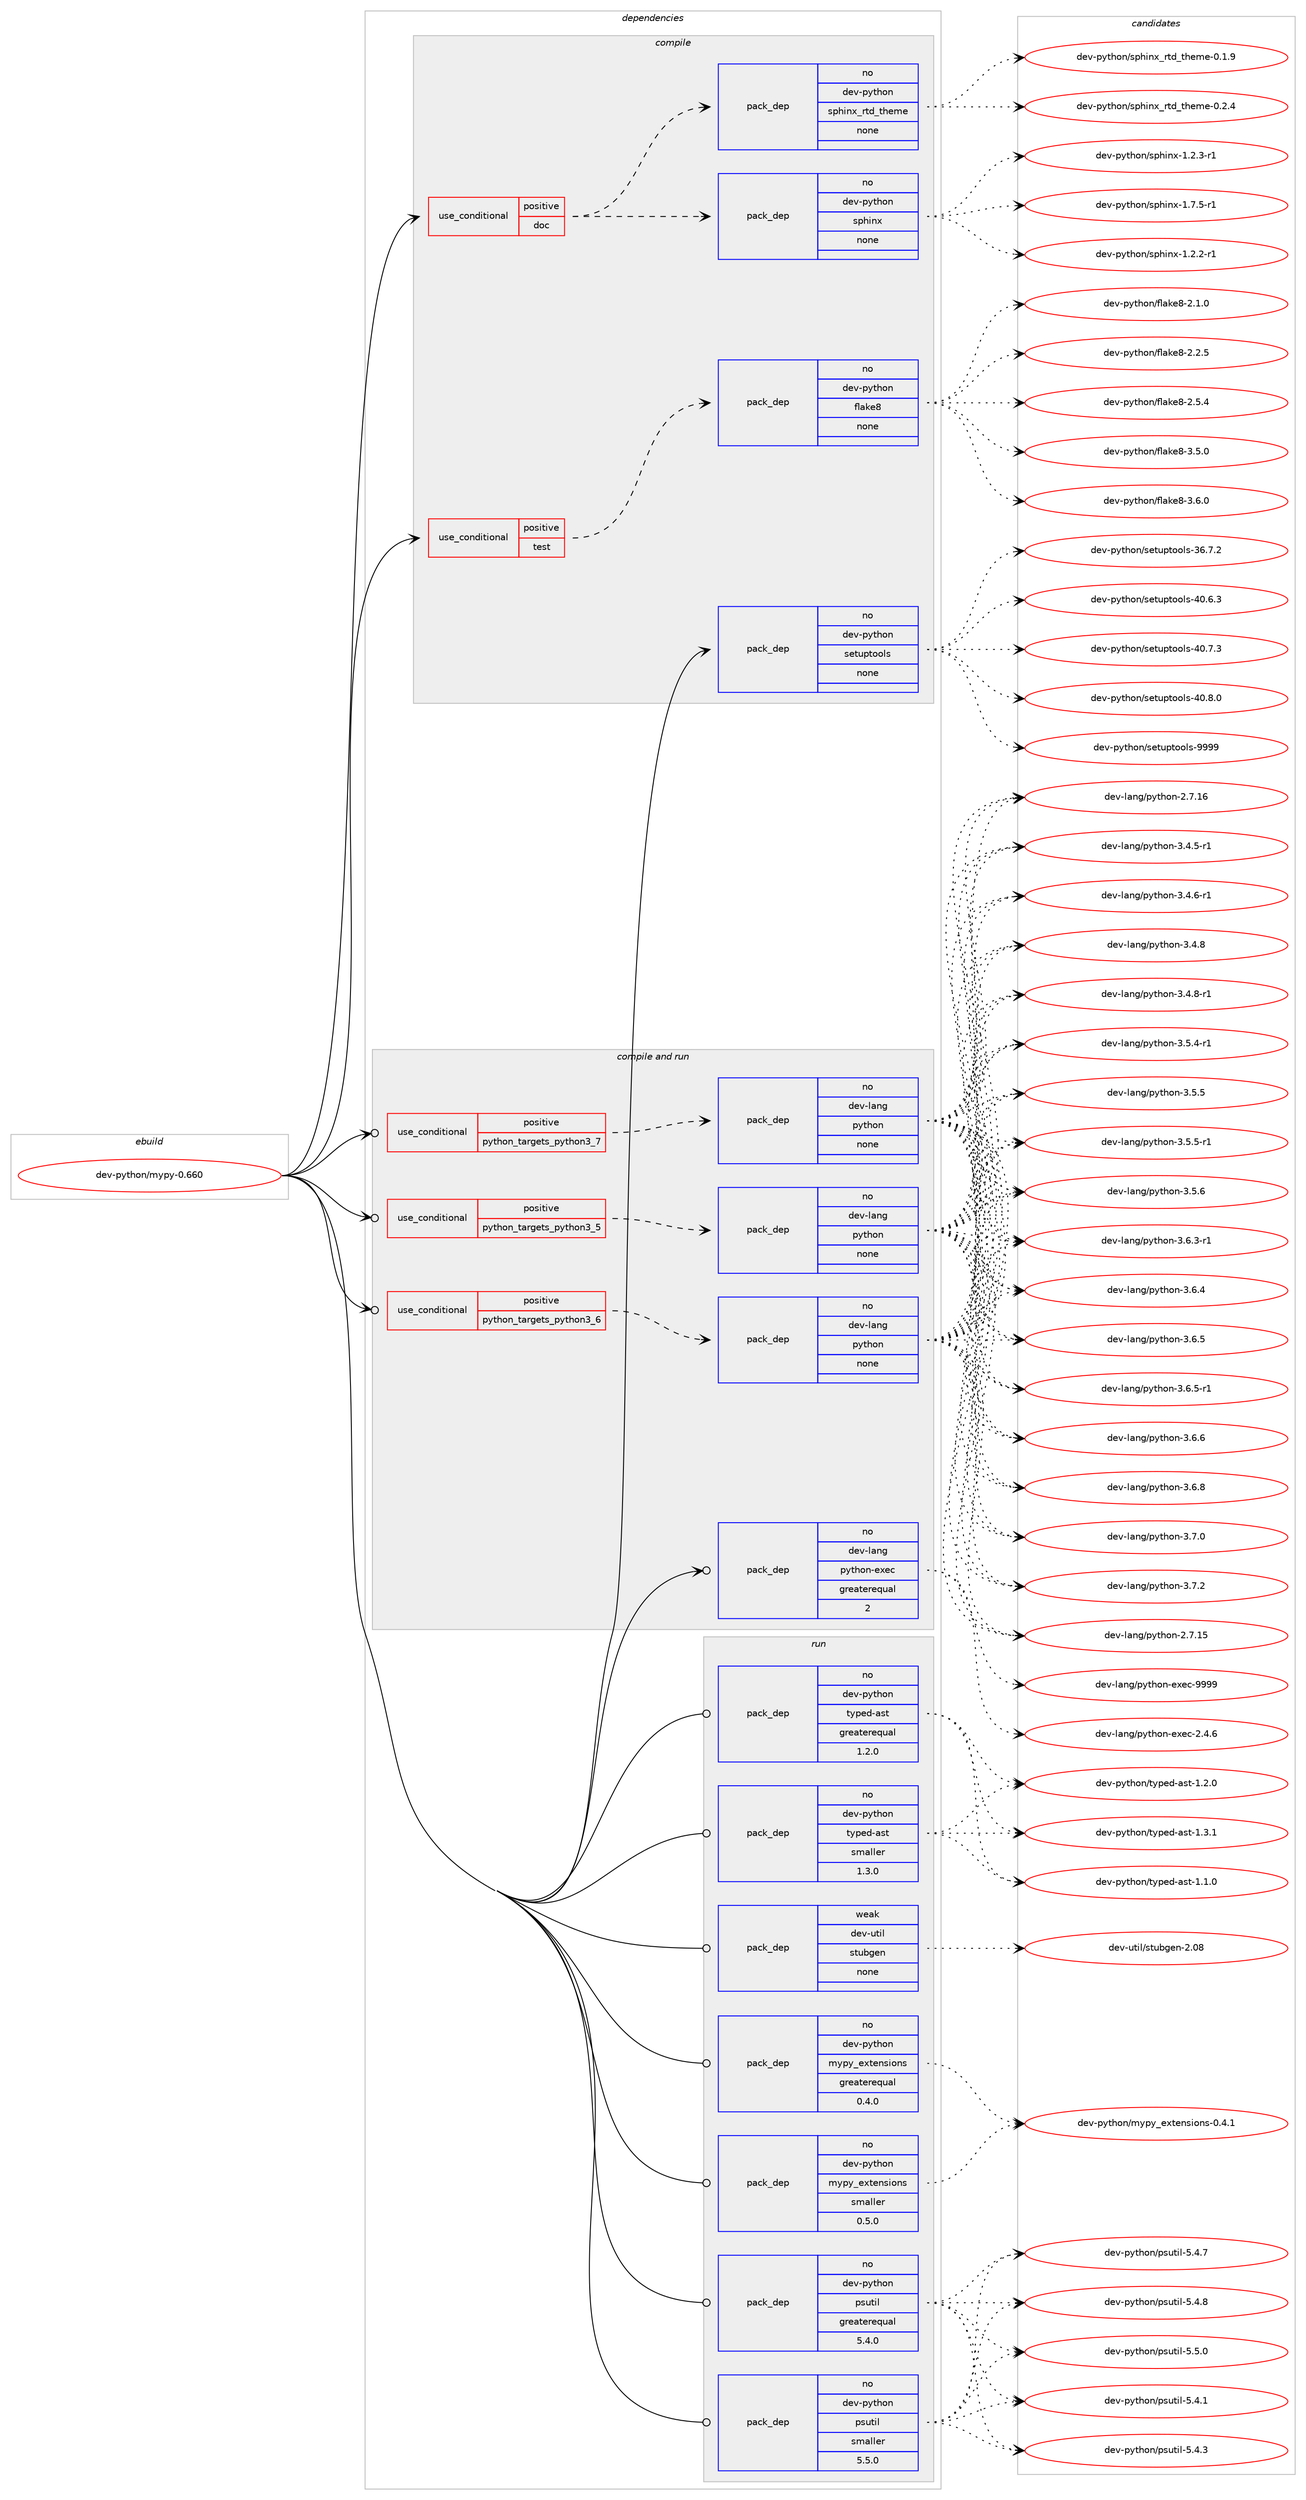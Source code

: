 digraph prolog {

# *************
# Graph options
# *************

newrank=true;
concentrate=true;
compound=true;
graph [rankdir=LR,fontname=Helvetica,fontsize=10,ranksep=1.5];#, ranksep=2.5, nodesep=0.2];
edge  [arrowhead=vee];
node  [fontname=Helvetica,fontsize=10];

# **********
# The ebuild
# **********

subgraph cluster_leftcol {
color=gray;
rank=same;
label=<<i>ebuild</i>>;
id [label="dev-python/mypy-0.660", color=red, width=4, href="../dev-python/mypy-0.660.svg"];
}

# ****************
# The dependencies
# ****************

subgraph cluster_midcol {
color=gray;
label=<<i>dependencies</i>>;
subgraph cluster_compile {
fillcolor="#eeeeee";
style=filled;
label=<<i>compile</i>>;
subgraph cond377809 {
dependency1419782 [label=<<TABLE BORDER="0" CELLBORDER="1" CELLSPACING="0" CELLPADDING="4"><TR><TD ROWSPAN="3" CELLPADDING="10">use_conditional</TD></TR><TR><TD>positive</TD></TR><TR><TD>doc</TD></TR></TABLE>>, shape=none, color=red];
subgraph pack1018699 {
dependency1419783 [label=<<TABLE BORDER="0" CELLBORDER="1" CELLSPACING="0" CELLPADDING="4" WIDTH="220"><TR><TD ROWSPAN="6" CELLPADDING="30">pack_dep</TD></TR><TR><TD WIDTH="110">no</TD></TR><TR><TD>dev-python</TD></TR><TR><TD>sphinx</TD></TR><TR><TD>none</TD></TR><TR><TD></TD></TR></TABLE>>, shape=none, color=blue];
}
dependency1419782:e -> dependency1419783:w [weight=20,style="dashed",arrowhead="vee"];
subgraph pack1018700 {
dependency1419784 [label=<<TABLE BORDER="0" CELLBORDER="1" CELLSPACING="0" CELLPADDING="4" WIDTH="220"><TR><TD ROWSPAN="6" CELLPADDING="30">pack_dep</TD></TR><TR><TD WIDTH="110">no</TD></TR><TR><TD>dev-python</TD></TR><TR><TD>sphinx_rtd_theme</TD></TR><TR><TD>none</TD></TR><TR><TD></TD></TR></TABLE>>, shape=none, color=blue];
}
dependency1419782:e -> dependency1419784:w [weight=20,style="dashed",arrowhead="vee"];
}
id:e -> dependency1419782:w [weight=20,style="solid",arrowhead="vee"];
subgraph cond377810 {
dependency1419785 [label=<<TABLE BORDER="0" CELLBORDER="1" CELLSPACING="0" CELLPADDING="4"><TR><TD ROWSPAN="3" CELLPADDING="10">use_conditional</TD></TR><TR><TD>positive</TD></TR><TR><TD>test</TD></TR></TABLE>>, shape=none, color=red];
subgraph pack1018701 {
dependency1419786 [label=<<TABLE BORDER="0" CELLBORDER="1" CELLSPACING="0" CELLPADDING="4" WIDTH="220"><TR><TD ROWSPAN="6" CELLPADDING="30">pack_dep</TD></TR><TR><TD WIDTH="110">no</TD></TR><TR><TD>dev-python</TD></TR><TR><TD>flake8</TD></TR><TR><TD>none</TD></TR><TR><TD></TD></TR></TABLE>>, shape=none, color=blue];
}
dependency1419785:e -> dependency1419786:w [weight=20,style="dashed",arrowhead="vee"];
}
id:e -> dependency1419785:w [weight=20,style="solid",arrowhead="vee"];
subgraph pack1018702 {
dependency1419787 [label=<<TABLE BORDER="0" CELLBORDER="1" CELLSPACING="0" CELLPADDING="4" WIDTH="220"><TR><TD ROWSPAN="6" CELLPADDING="30">pack_dep</TD></TR><TR><TD WIDTH="110">no</TD></TR><TR><TD>dev-python</TD></TR><TR><TD>setuptools</TD></TR><TR><TD>none</TD></TR><TR><TD></TD></TR></TABLE>>, shape=none, color=blue];
}
id:e -> dependency1419787:w [weight=20,style="solid",arrowhead="vee"];
}
subgraph cluster_compileandrun {
fillcolor="#eeeeee";
style=filled;
label=<<i>compile and run</i>>;
subgraph cond377811 {
dependency1419788 [label=<<TABLE BORDER="0" CELLBORDER="1" CELLSPACING="0" CELLPADDING="4"><TR><TD ROWSPAN="3" CELLPADDING="10">use_conditional</TD></TR><TR><TD>positive</TD></TR><TR><TD>python_targets_python3_5</TD></TR></TABLE>>, shape=none, color=red];
subgraph pack1018703 {
dependency1419789 [label=<<TABLE BORDER="0" CELLBORDER="1" CELLSPACING="0" CELLPADDING="4" WIDTH="220"><TR><TD ROWSPAN="6" CELLPADDING="30">pack_dep</TD></TR><TR><TD WIDTH="110">no</TD></TR><TR><TD>dev-lang</TD></TR><TR><TD>python</TD></TR><TR><TD>none</TD></TR><TR><TD></TD></TR></TABLE>>, shape=none, color=blue];
}
dependency1419788:e -> dependency1419789:w [weight=20,style="dashed",arrowhead="vee"];
}
id:e -> dependency1419788:w [weight=20,style="solid",arrowhead="odotvee"];
subgraph cond377812 {
dependency1419790 [label=<<TABLE BORDER="0" CELLBORDER="1" CELLSPACING="0" CELLPADDING="4"><TR><TD ROWSPAN="3" CELLPADDING="10">use_conditional</TD></TR><TR><TD>positive</TD></TR><TR><TD>python_targets_python3_6</TD></TR></TABLE>>, shape=none, color=red];
subgraph pack1018704 {
dependency1419791 [label=<<TABLE BORDER="0" CELLBORDER="1" CELLSPACING="0" CELLPADDING="4" WIDTH="220"><TR><TD ROWSPAN="6" CELLPADDING="30">pack_dep</TD></TR><TR><TD WIDTH="110">no</TD></TR><TR><TD>dev-lang</TD></TR><TR><TD>python</TD></TR><TR><TD>none</TD></TR><TR><TD></TD></TR></TABLE>>, shape=none, color=blue];
}
dependency1419790:e -> dependency1419791:w [weight=20,style="dashed",arrowhead="vee"];
}
id:e -> dependency1419790:w [weight=20,style="solid",arrowhead="odotvee"];
subgraph cond377813 {
dependency1419792 [label=<<TABLE BORDER="0" CELLBORDER="1" CELLSPACING="0" CELLPADDING="4"><TR><TD ROWSPAN="3" CELLPADDING="10">use_conditional</TD></TR><TR><TD>positive</TD></TR><TR><TD>python_targets_python3_7</TD></TR></TABLE>>, shape=none, color=red];
subgraph pack1018705 {
dependency1419793 [label=<<TABLE BORDER="0" CELLBORDER="1" CELLSPACING="0" CELLPADDING="4" WIDTH="220"><TR><TD ROWSPAN="6" CELLPADDING="30">pack_dep</TD></TR><TR><TD WIDTH="110">no</TD></TR><TR><TD>dev-lang</TD></TR><TR><TD>python</TD></TR><TR><TD>none</TD></TR><TR><TD></TD></TR></TABLE>>, shape=none, color=blue];
}
dependency1419792:e -> dependency1419793:w [weight=20,style="dashed",arrowhead="vee"];
}
id:e -> dependency1419792:w [weight=20,style="solid",arrowhead="odotvee"];
subgraph pack1018706 {
dependency1419794 [label=<<TABLE BORDER="0" CELLBORDER="1" CELLSPACING="0" CELLPADDING="4" WIDTH="220"><TR><TD ROWSPAN="6" CELLPADDING="30">pack_dep</TD></TR><TR><TD WIDTH="110">no</TD></TR><TR><TD>dev-lang</TD></TR><TR><TD>python-exec</TD></TR><TR><TD>greaterequal</TD></TR><TR><TD>2</TD></TR></TABLE>>, shape=none, color=blue];
}
id:e -> dependency1419794:w [weight=20,style="solid",arrowhead="odotvee"];
}
subgraph cluster_run {
fillcolor="#eeeeee";
style=filled;
label=<<i>run</i>>;
subgraph pack1018707 {
dependency1419795 [label=<<TABLE BORDER="0" CELLBORDER="1" CELLSPACING="0" CELLPADDING="4" WIDTH="220"><TR><TD ROWSPAN="6" CELLPADDING="30">pack_dep</TD></TR><TR><TD WIDTH="110">no</TD></TR><TR><TD>dev-python</TD></TR><TR><TD>mypy_extensions</TD></TR><TR><TD>greaterequal</TD></TR><TR><TD>0.4.0</TD></TR></TABLE>>, shape=none, color=blue];
}
id:e -> dependency1419795:w [weight=20,style="solid",arrowhead="odot"];
subgraph pack1018708 {
dependency1419796 [label=<<TABLE BORDER="0" CELLBORDER="1" CELLSPACING="0" CELLPADDING="4" WIDTH="220"><TR><TD ROWSPAN="6" CELLPADDING="30">pack_dep</TD></TR><TR><TD WIDTH="110">no</TD></TR><TR><TD>dev-python</TD></TR><TR><TD>mypy_extensions</TD></TR><TR><TD>smaller</TD></TR><TR><TD>0.5.0</TD></TR></TABLE>>, shape=none, color=blue];
}
id:e -> dependency1419796:w [weight=20,style="solid",arrowhead="odot"];
subgraph pack1018709 {
dependency1419797 [label=<<TABLE BORDER="0" CELLBORDER="1" CELLSPACING="0" CELLPADDING="4" WIDTH="220"><TR><TD ROWSPAN="6" CELLPADDING="30">pack_dep</TD></TR><TR><TD WIDTH="110">no</TD></TR><TR><TD>dev-python</TD></TR><TR><TD>psutil</TD></TR><TR><TD>greaterequal</TD></TR><TR><TD>5.4.0</TD></TR></TABLE>>, shape=none, color=blue];
}
id:e -> dependency1419797:w [weight=20,style="solid",arrowhead="odot"];
subgraph pack1018710 {
dependency1419798 [label=<<TABLE BORDER="0" CELLBORDER="1" CELLSPACING="0" CELLPADDING="4" WIDTH="220"><TR><TD ROWSPAN="6" CELLPADDING="30">pack_dep</TD></TR><TR><TD WIDTH="110">no</TD></TR><TR><TD>dev-python</TD></TR><TR><TD>psutil</TD></TR><TR><TD>smaller</TD></TR><TR><TD>5.5.0</TD></TR></TABLE>>, shape=none, color=blue];
}
id:e -> dependency1419798:w [weight=20,style="solid",arrowhead="odot"];
subgraph pack1018711 {
dependency1419799 [label=<<TABLE BORDER="0" CELLBORDER="1" CELLSPACING="0" CELLPADDING="4" WIDTH="220"><TR><TD ROWSPAN="6" CELLPADDING="30">pack_dep</TD></TR><TR><TD WIDTH="110">no</TD></TR><TR><TD>dev-python</TD></TR><TR><TD>typed-ast</TD></TR><TR><TD>greaterequal</TD></TR><TR><TD>1.2.0</TD></TR></TABLE>>, shape=none, color=blue];
}
id:e -> dependency1419799:w [weight=20,style="solid",arrowhead="odot"];
subgraph pack1018712 {
dependency1419800 [label=<<TABLE BORDER="0" CELLBORDER="1" CELLSPACING="0" CELLPADDING="4" WIDTH="220"><TR><TD ROWSPAN="6" CELLPADDING="30">pack_dep</TD></TR><TR><TD WIDTH="110">no</TD></TR><TR><TD>dev-python</TD></TR><TR><TD>typed-ast</TD></TR><TR><TD>smaller</TD></TR><TR><TD>1.3.0</TD></TR></TABLE>>, shape=none, color=blue];
}
id:e -> dependency1419800:w [weight=20,style="solid",arrowhead="odot"];
subgraph pack1018713 {
dependency1419801 [label=<<TABLE BORDER="0" CELLBORDER="1" CELLSPACING="0" CELLPADDING="4" WIDTH="220"><TR><TD ROWSPAN="6" CELLPADDING="30">pack_dep</TD></TR><TR><TD WIDTH="110">weak</TD></TR><TR><TD>dev-util</TD></TR><TR><TD>stubgen</TD></TR><TR><TD>none</TD></TR><TR><TD></TD></TR></TABLE>>, shape=none, color=blue];
}
id:e -> dependency1419801:w [weight=20,style="solid",arrowhead="odot"];
}
}

# **************
# The candidates
# **************

subgraph cluster_choices {
rank=same;
color=gray;
label=<<i>candidates</i>>;

subgraph choice1018699 {
color=black;
nodesep=1;
choice10010111845112121116104111110471151121041051101204549465046504511449 [label="dev-python/sphinx-1.2.2-r1", color=red, width=4,href="../dev-python/sphinx-1.2.2-r1.svg"];
choice10010111845112121116104111110471151121041051101204549465046514511449 [label="dev-python/sphinx-1.2.3-r1", color=red, width=4,href="../dev-python/sphinx-1.2.3-r1.svg"];
choice10010111845112121116104111110471151121041051101204549465546534511449 [label="dev-python/sphinx-1.7.5-r1", color=red, width=4,href="../dev-python/sphinx-1.7.5-r1.svg"];
dependency1419783:e -> choice10010111845112121116104111110471151121041051101204549465046504511449:w [style=dotted,weight="100"];
dependency1419783:e -> choice10010111845112121116104111110471151121041051101204549465046514511449:w [style=dotted,weight="100"];
dependency1419783:e -> choice10010111845112121116104111110471151121041051101204549465546534511449:w [style=dotted,weight="100"];
}
subgraph choice1018700 {
color=black;
nodesep=1;
choice10010111845112121116104111110471151121041051101209511411610095116104101109101454846494657 [label="dev-python/sphinx_rtd_theme-0.1.9", color=red, width=4,href="../dev-python/sphinx_rtd_theme-0.1.9.svg"];
choice10010111845112121116104111110471151121041051101209511411610095116104101109101454846504652 [label="dev-python/sphinx_rtd_theme-0.2.4", color=red, width=4,href="../dev-python/sphinx_rtd_theme-0.2.4.svg"];
dependency1419784:e -> choice10010111845112121116104111110471151121041051101209511411610095116104101109101454846494657:w [style=dotted,weight="100"];
dependency1419784:e -> choice10010111845112121116104111110471151121041051101209511411610095116104101109101454846504652:w [style=dotted,weight="100"];
}
subgraph choice1018701 {
color=black;
nodesep=1;
choice10010111845112121116104111110471021089710710156455046494648 [label="dev-python/flake8-2.1.0", color=red, width=4,href="../dev-python/flake8-2.1.0.svg"];
choice10010111845112121116104111110471021089710710156455046504653 [label="dev-python/flake8-2.2.5", color=red, width=4,href="../dev-python/flake8-2.2.5.svg"];
choice10010111845112121116104111110471021089710710156455046534652 [label="dev-python/flake8-2.5.4", color=red, width=4,href="../dev-python/flake8-2.5.4.svg"];
choice10010111845112121116104111110471021089710710156455146534648 [label="dev-python/flake8-3.5.0", color=red, width=4,href="../dev-python/flake8-3.5.0.svg"];
choice10010111845112121116104111110471021089710710156455146544648 [label="dev-python/flake8-3.6.0", color=red, width=4,href="../dev-python/flake8-3.6.0.svg"];
dependency1419786:e -> choice10010111845112121116104111110471021089710710156455046494648:w [style=dotted,weight="100"];
dependency1419786:e -> choice10010111845112121116104111110471021089710710156455046504653:w [style=dotted,weight="100"];
dependency1419786:e -> choice10010111845112121116104111110471021089710710156455046534652:w [style=dotted,weight="100"];
dependency1419786:e -> choice10010111845112121116104111110471021089710710156455146534648:w [style=dotted,weight="100"];
dependency1419786:e -> choice10010111845112121116104111110471021089710710156455146544648:w [style=dotted,weight="100"];
}
subgraph choice1018702 {
color=black;
nodesep=1;
choice100101118451121211161041111104711510111611711211611111110811545515446554650 [label="dev-python/setuptools-36.7.2", color=red, width=4,href="../dev-python/setuptools-36.7.2.svg"];
choice100101118451121211161041111104711510111611711211611111110811545524846544651 [label="dev-python/setuptools-40.6.3", color=red, width=4,href="../dev-python/setuptools-40.6.3.svg"];
choice100101118451121211161041111104711510111611711211611111110811545524846554651 [label="dev-python/setuptools-40.7.3", color=red, width=4,href="../dev-python/setuptools-40.7.3.svg"];
choice100101118451121211161041111104711510111611711211611111110811545524846564648 [label="dev-python/setuptools-40.8.0", color=red, width=4,href="../dev-python/setuptools-40.8.0.svg"];
choice10010111845112121116104111110471151011161171121161111111081154557575757 [label="dev-python/setuptools-9999", color=red, width=4,href="../dev-python/setuptools-9999.svg"];
dependency1419787:e -> choice100101118451121211161041111104711510111611711211611111110811545515446554650:w [style=dotted,weight="100"];
dependency1419787:e -> choice100101118451121211161041111104711510111611711211611111110811545524846544651:w [style=dotted,weight="100"];
dependency1419787:e -> choice100101118451121211161041111104711510111611711211611111110811545524846554651:w [style=dotted,weight="100"];
dependency1419787:e -> choice100101118451121211161041111104711510111611711211611111110811545524846564648:w [style=dotted,weight="100"];
dependency1419787:e -> choice10010111845112121116104111110471151011161171121161111111081154557575757:w [style=dotted,weight="100"];
}
subgraph choice1018703 {
color=black;
nodesep=1;
choice10010111845108971101034711212111610411111045504655464953 [label="dev-lang/python-2.7.15", color=red, width=4,href="../dev-lang/python-2.7.15.svg"];
choice10010111845108971101034711212111610411111045504655464954 [label="dev-lang/python-2.7.16", color=red, width=4,href="../dev-lang/python-2.7.16.svg"];
choice1001011184510897110103471121211161041111104551465246534511449 [label="dev-lang/python-3.4.5-r1", color=red, width=4,href="../dev-lang/python-3.4.5-r1.svg"];
choice1001011184510897110103471121211161041111104551465246544511449 [label="dev-lang/python-3.4.6-r1", color=red, width=4,href="../dev-lang/python-3.4.6-r1.svg"];
choice100101118451089711010347112121116104111110455146524656 [label="dev-lang/python-3.4.8", color=red, width=4,href="../dev-lang/python-3.4.8.svg"];
choice1001011184510897110103471121211161041111104551465246564511449 [label="dev-lang/python-3.4.8-r1", color=red, width=4,href="../dev-lang/python-3.4.8-r1.svg"];
choice1001011184510897110103471121211161041111104551465346524511449 [label="dev-lang/python-3.5.4-r1", color=red, width=4,href="../dev-lang/python-3.5.4-r1.svg"];
choice100101118451089711010347112121116104111110455146534653 [label="dev-lang/python-3.5.5", color=red, width=4,href="../dev-lang/python-3.5.5.svg"];
choice1001011184510897110103471121211161041111104551465346534511449 [label="dev-lang/python-3.5.5-r1", color=red, width=4,href="../dev-lang/python-3.5.5-r1.svg"];
choice100101118451089711010347112121116104111110455146534654 [label="dev-lang/python-3.5.6", color=red, width=4,href="../dev-lang/python-3.5.6.svg"];
choice1001011184510897110103471121211161041111104551465446514511449 [label="dev-lang/python-3.6.3-r1", color=red, width=4,href="../dev-lang/python-3.6.3-r1.svg"];
choice100101118451089711010347112121116104111110455146544652 [label="dev-lang/python-3.6.4", color=red, width=4,href="../dev-lang/python-3.6.4.svg"];
choice100101118451089711010347112121116104111110455146544653 [label="dev-lang/python-3.6.5", color=red, width=4,href="../dev-lang/python-3.6.5.svg"];
choice1001011184510897110103471121211161041111104551465446534511449 [label="dev-lang/python-3.6.5-r1", color=red, width=4,href="../dev-lang/python-3.6.5-r1.svg"];
choice100101118451089711010347112121116104111110455146544654 [label="dev-lang/python-3.6.6", color=red, width=4,href="../dev-lang/python-3.6.6.svg"];
choice100101118451089711010347112121116104111110455146544656 [label="dev-lang/python-3.6.8", color=red, width=4,href="../dev-lang/python-3.6.8.svg"];
choice100101118451089711010347112121116104111110455146554648 [label="dev-lang/python-3.7.0", color=red, width=4,href="../dev-lang/python-3.7.0.svg"];
choice100101118451089711010347112121116104111110455146554650 [label="dev-lang/python-3.7.2", color=red, width=4,href="../dev-lang/python-3.7.2.svg"];
dependency1419789:e -> choice10010111845108971101034711212111610411111045504655464953:w [style=dotted,weight="100"];
dependency1419789:e -> choice10010111845108971101034711212111610411111045504655464954:w [style=dotted,weight="100"];
dependency1419789:e -> choice1001011184510897110103471121211161041111104551465246534511449:w [style=dotted,weight="100"];
dependency1419789:e -> choice1001011184510897110103471121211161041111104551465246544511449:w [style=dotted,weight="100"];
dependency1419789:e -> choice100101118451089711010347112121116104111110455146524656:w [style=dotted,weight="100"];
dependency1419789:e -> choice1001011184510897110103471121211161041111104551465246564511449:w [style=dotted,weight="100"];
dependency1419789:e -> choice1001011184510897110103471121211161041111104551465346524511449:w [style=dotted,weight="100"];
dependency1419789:e -> choice100101118451089711010347112121116104111110455146534653:w [style=dotted,weight="100"];
dependency1419789:e -> choice1001011184510897110103471121211161041111104551465346534511449:w [style=dotted,weight="100"];
dependency1419789:e -> choice100101118451089711010347112121116104111110455146534654:w [style=dotted,weight="100"];
dependency1419789:e -> choice1001011184510897110103471121211161041111104551465446514511449:w [style=dotted,weight="100"];
dependency1419789:e -> choice100101118451089711010347112121116104111110455146544652:w [style=dotted,weight="100"];
dependency1419789:e -> choice100101118451089711010347112121116104111110455146544653:w [style=dotted,weight="100"];
dependency1419789:e -> choice1001011184510897110103471121211161041111104551465446534511449:w [style=dotted,weight="100"];
dependency1419789:e -> choice100101118451089711010347112121116104111110455146544654:w [style=dotted,weight="100"];
dependency1419789:e -> choice100101118451089711010347112121116104111110455146544656:w [style=dotted,weight="100"];
dependency1419789:e -> choice100101118451089711010347112121116104111110455146554648:w [style=dotted,weight="100"];
dependency1419789:e -> choice100101118451089711010347112121116104111110455146554650:w [style=dotted,weight="100"];
}
subgraph choice1018704 {
color=black;
nodesep=1;
choice10010111845108971101034711212111610411111045504655464953 [label="dev-lang/python-2.7.15", color=red, width=4,href="../dev-lang/python-2.7.15.svg"];
choice10010111845108971101034711212111610411111045504655464954 [label="dev-lang/python-2.7.16", color=red, width=4,href="../dev-lang/python-2.7.16.svg"];
choice1001011184510897110103471121211161041111104551465246534511449 [label="dev-lang/python-3.4.5-r1", color=red, width=4,href="../dev-lang/python-3.4.5-r1.svg"];
choice1001011184510897110103471121211161041111104551465246544511449 [label="dev-lang/python-3.4.6-r1", color=red, width=4,href="../dev-lang/python-3.4.6-r1.svg"];
choice100101118451089711010347112121116104111110455146524656 [label="dev-lang/python-3.4.8", color=red, width=4,href="../dev-lang/python-3.4.8.svg"];
choice1001011184510897110103471121211161041111104551465246564511449 [label="dev-lang/python-3.4.8-r1", color=red, width=4,href="../dev-lang/python-3.4.8-r1.svg"];
choice1001011184510897110103471121211161041111104551465346524511449 [label="dev-lang/python-3.5.4-r1", color=red, width=4,href="../dev-lang/python-3.5.4-r1.svg"];
choice100101118451089711010347112121116104111110455146534653 [label="dev-lang/python-3.5.5", color=red, width=4,href="../dev-lang/python-3.5.5.svg"];
choice1001011184510897110103471121211161041111104551465346534511449 [label="dev-lang/python-3.5.5-r1", color=red, width=4,href="../dev-lang/python-3.5.5-r1.svg"];
choice100101118451089711010347112121116104111110455146534654 [label="dev-lang/python-3.5.6", color=red, width=4,href="../dev-lang/python-3.5.6.svg"];
choice1001011184510897110103471121211161041111104551465446514511449 [label="dev-lang/python-3.6.3-r1", color=red, width=4,href="../dev-lang/python-3.6.3-r1.svg"];
choice100101118451089711010347112121116104111110455146544652 [label="dev-lang/python-3.6.4", color=red, width=4,href="../dev-lang/python-3.6.4.svg"];
choice100101118451089711010347112121116104111110455146544653 [label="dev-lang/python-3.6.5", color=red, width=4,href="../dev-lang/python-3.6.5.svg"];
choice1001011184510897110103471121211161041111104551465446534511449 [label="dev-lang/python-3.6.5-r1", color=red, width=4,href="../dev-lang/python-3.6.5-r1.svg"];
choice100101118451089711010347112121116104111110455146544654 [label="dev-lang/python-3.6.6", color=red, width=4,href="../dev-lang/python-3.6.6.svg"];
choice100101118451089711010347112121116104111110455146544656 [label="dev-lang/python-3.6.8", color=red, width=4,href="../dev-lang/python-3.6.8.svg"];
choice100101118451089711010347112121116104111110455146554648 [label="dev-lang/python-3.7.0", color=red, width=4,href="../dev-lang/python-3.7.0.svg"];
choice100101118451089711010347112121116104111110455146554650 [label="dev-lang/python-3.7.2", color=red, width=4,href="../dev-lang/python-3.7.2.svg"];
dependency1419791:e -> choice10010111845108971101034711212111610411111045504655464953:w [style=dotted,weight="100"];
dependency1419791:e -> choice10010111845108971101034711212111610411111045504655464954:w [style=dotted,weight="100"];
dependency1419791:e -> choice1001011184510897110103471121211161041111104551465246534511449:w [style=dotted,weight="100"];
dependency1419791:e -> choice1001011184510897110103471121211161041111104551465246544511449:w [style=dotted,weight="100"];
dependency1419791:e -> choice100101118451089711010347112121116104111110455146524656:w [style=dotted,weight="100"];
dependency1419791:e -> choice1001011184510897110103471121211161041111104551465246564511449:w [style=dotted,weight="100"];
dependency1419791:e -> choice1001011184510897110103471121211161041111104551465346524511449:w [style=dotted,weight="100"];
dependency1419791:e -> choice100101118451089711010347112121116104111110455146534653:w [style=dotted,weight="100"];
dependency1419791:e -> choice1001011184510897110103471121211161041111104551465346534511449:w [style=dotted,weight="100"];
dependency1419791:e -> choice100101118451089711010347112121116104111110455146534654:w [style=dotted,weight="100"];
dependency1419791:e -> choice1001011184510897110103471121211161041111104551465446514511449:w [style=dotted,weight="100"];
dependency1419791:e -> choice100101118451089711010347112121116104111110455146544652:w [style=dotted,weight="100"];
dependency1419791:e -> choice100101118451089711010347112121116104111110455146544653:w [style=dotted,weight="100"];
dependency1419791:e -> choice1001011184510897110103471121211161041111104551465446534511449:w [style=dotted,weight="100"];
dependency1419791:e -> choice100101118451089711010347112121116104111110455146544654:w [style=dotted,weight="100"];
dependency1419791:e -> choice100101118451089711010347112121116104111110455146544656:w [style=dotted,weight="100"];
dependency1419791:e -> choice100101118451089711010347112121116104111110455146554648:w [style=dotted,weight="100"];
dependency1419791:e -> choice100101118451089711010347112121116104111110455146554650:w [style=dotted,weight="100"];
}
subgraph choice1018705 {
color=black;
nodesep=1;
choice10010111845108971101034711212111610411111045504655464953 [label="dev-lang/python-2.7.15", color=red, width=4,href="../dev-lang/python-2.7.15.svg"];
choice10010111845108971101034711212111610411111045504655464954 [label="dev-lang/python-2.7.16", color=red, width=4,href="../dev-lang/python-2.7.16.svg"];
choice1001011184510897110103471121211161041111104551465246534511449 [label="dev-lang/python-3.4.5-r1", color=red, width=4,href="../dev-lang/python-3.4.5-r1.svg"];
choice1001011184510897110103471121211161041111104551465246544511449 [label="dev-lang/python-3.4.6-r1", color=red, width=4,href="../dev-lang/python-3.4.6-r1.svg"];
choice100101118451089711010347112121116104111110455146524656 [label="dev-lang/python-3.4.8", color=red, width=4,href="../dev-lang/python-3.4.8.svg"];
choice1001011184510897110103471121211161041111104551465246564511449 [label="dev-lang/python-3.4.8-r1", color=red, width=4,href="../dev-lang/python-3.4.8-r1.svg"];
choice1001011184510897110103471121211161041111104551465346524511449 [label="dev-lang/python-3.5.4-r1", color=red, width=4,href="../dev-lang/python-3.5.4-r1.svg"];
choice100101118451089711010347112121116104111110455146534653 [label="dev-lang/python-3.5.5", color=red, width=4,href="../dev-lang/python-3.5.5.svg"];
choice1001011184510897110103471121211161041111104551465346534511449 [label="dev-lang/python-3.5.5-r1", color=red, width=4,href="../dev-lang/python-3.5.5-r1.svg"];
choice100101118451089711010347112121116104111110455146534654 [label="dev-lang/python-3.5.6", color=red, width=4,href="../dev-lang/python-3.5.6.svg"];
choice1001011184510897110103471121211161041111104551465446514511449 [label="dev-lang/python-3.6.3-r1", color=red, width=4,href="../dev-lang/python-3.6.3-r1.svg"];
choice100101118451089711010347112121116104111110455146544652 [label="dev-lang/python-3.6.4", color=red, width=4,href="../dev-lang/python-3.6.4.svg"];
choice100101118451089711010347112121116104111110455146544653 [label="dev-lang/python-3.6.5", color=red, width=4,href="../dev-lang/python-3.6.5.svg"];
choice1001011184510897110103471121211161041111104551465446534511449 [label="dev-lang/python-3.6.5-r1", color=red, width=4,href="../dev-lang/python-3.6.5-r1.svg"];
choice100101118451089711010347112121116104111110455146544654 [label="dev-lang/python-3.6.6", color=red, width=4,href="../dev-lang/python-3.6.6.svg"];
choice100101118451089711010347112121116104111110455146544656 [label="dev-lang/python-3.6.8", color=red, width=4,href="../dev-lang/python-3.6.8.svg"];
choice100101118451089711010347112121116104111110455146554648 [label="dev-lang/python-3.7.0", color=red, width=4,href="../dev-lang/python-3.7.0.svg"];
choice100101118451089711010347112121116104111110455146554650 [label="dev-lang/python-3.7.2", color=red, width=4,href="../dev-lang/python-3.7.2.svg"];
dependency1419793:e -> choice10010111845108971101034711212111610411111045504655464953:w [style=dotted,weight="100"];
dependency1419793:e -> choice10010111845108971101034711212111610411111045504655464954:w [style=dotted,weight="100"];
dependency1419793:e -> choice1001011184510897110103471121211161041111104551465246534511449:w [style=dotted,weight="100"];
dependency1419793:e -> choice1001011184510897110103471121211161041111104551465246544511449:w [style=dotted,weight="100"];
dependency1419793:e -> choice100101118451089711010347112121116104111110455146524656:w [style=dotted,weight="100"];
dependency1419793:e -> choice1001011184510897110103471121211161041111104551465246564511449:w [style=dotted,weight="100"];
dependency1419793:e -> choice1001011184510897110103471121211161041111104551465346524511449:w [style=dotted,weight="100"];
dependency1419793:e -> choice100101118451089711010347112121116104111110455146534653:w [style=dotted,weight="100"];
dependency1419793:e -> choice1001011184510897110103471121211161041111104551465346534511449:w [style=dotted,weight="100"];
dependency1419793:e -> choice100101118451089711010347112121116104111110455146534654:w [style=dotted,weight="100"];
dependency1419793:e -> choice1001011184510897110103471121211161041111104551465446514511449:w [style=dotted,weight="100"];
dependency1419793:e -> choice100101118451089711010347112121116104111110455146544652:w [style=dotted,weight="100"];
dependency1419793:e -> choice100101118451089711010347112121116104111110455146544653:w [style=dotted,weight="100"];
dependency1419793:e -> choice1001011184510897110103471121211161041111104551465446534511449:w [style=dotted,weight="100"];
dependency1419793:e -> choice100101118451089711010347112121116104111110455146544654:w [style=dotted,weight="100"];
dependency1419793:e -> choice100101118451089711010347112121116104111110455146544656:w [style=dotted,weight="100"];
dependency1419793:e -> choice100101118451089711010347112121116104111110455146554648:w [style=dotted,weight="100"];
dependency1419793:e -> choice100101118451089711010347112121116104111110455146554650:w [style=dotted,weight="100"];
}
subgraph choice1018706 {
color=black;
nodesep=1;
choice1001011184510897110103471121211161041111104510112010199455046524654 [label="dev-lang/python-exec-2.4.6", color=red, width=4,href="../dev-lang/python-exec-2.4.6.svg"];
choice10010111845108971101034711212111610411111045101120101994557575757 [label="dev-lang/python-exec-9999", color=red, width=4,href="../dev-lang/python-exec-9999.svg"];
dependency1419794:e -> choice1001011184510897110103471121211161041111104510112010199455046524654:w [style=dotted,weight="100"];
dependency1419794:e -> choice10010111845108971101034711212111610411111045101120101994557575757:w [style=dotted,weight="100"];
}
subgraph choice1018707 {
color=black;
nodesep=1;
choice100101118451121211161041111104710912111212195101120116101110115105111110115454846524649 [label="dev-python/mypy_extensions-0.4.1", color=red, width=4,href="../dev-python/mypy_extensions-0.4.1.svg"];
dependency1419795:e -> choice100101118451121211161041111104710912111212195101120116101110115105111110115454846524649:w [style=dotted,weight="100"];
}
subgraph choice1018708 {
color=black;
nodesep=1;
choice100101118451121211161041111104710912111212195101120116101110115105111110115454846524649 [label="dev-python/mypy_extensions-0.4.1", color=red, width=4,href="../dev-python/mypy_extensions-0.4.1.svg"];
dependency1419796:e -> choice100101118451121211161041111104710912111212195101120116101110115105111110115454846524649:w [style=dotted,weight="100"];
}
subgraph choice1018709 {
color=black;
nodesep=1;
choice1001011184511212111610411111047112115117116105108455346524649 [label="dev-python/psutil-5.4.1", color=red, width=4,href="../dev-python/psutil-5.4.1.svg"];
choice1001011184511212111610411111047112115117116105108455346524651 [label="dev-python/psutil-5.4.3", color=red, width=4,href="../dev-python/psutil-5.4.3.svg"];
choice1001011184511212111610411111047112115117116105108455346524655 [label="dev-python/psutil-5.4.7", color=red, width=4,href="../dev-python/psutil-5.4.7.svg"];
choice1001011184511212111610411111047112115117116105108455346524656 [label="dev-python/psutil-5.4.8", color=red, width=4,href="../dev-python/psutil-5.4.8.svg"];
choice1001011184511212111610411111047112115117116105108455346534648 [label="dev-python/psutil-5.5.0", color=red, width=4,href="../dev-python/psutil-5.5.0.svg"];
dependency1419797:e -> choice1001011184511212111610411111047112115117116105108455346524649:w [style=dotted,weight="100"];
dependency1419797:e -> choice1001011184511212111610411111047112115117116105108455346524651:w [style=dotted,weight="100"];
dependency1419797:e -> choice1001011184511212111610411111047112115117116105108455346524655:w [style=dotted,weight="100"];
dependency1419797:e -> choice1001011184511212111610411111047112115117116105108455346524656:w [style=dotted,weight="100"];
dependency1419797:e -> choice1001011184511212111610411111047112115117116105108455346534648:w [style=dotted,weight="100"];
}
subgraph choice1018710 {
color=black;
nodesep=1;
choice1001011184511212111610411111047112115117116105108455346524649 [label="dev-python/psutil-5.4.1", color=red, width=4,href="../dev-python/psutil-5.4.1.svg"];
choice1001011184511212111610411111047112115117116105108455346524651 [label="dev-python/psutil-5.4.3", color=red, width=4,href="../dev-python/psutil-5.4.3.svg"];
choice1001011184511212111610411111047112115117116105108455346524655 [label="dev-python/psutil-5.4.7", color=red, width=4,href="../dev-python/psutil-5.4.7.svg"];
choice1001011184511212111610411111047112115117116105108455346524656 [label="dev-python/psutil-5.4.8", color=red, width=4,href="../dev-python/psutil-5.4.8.svg"];
choice1001011184511212111610411111047112115117116105108455346534648 [label="dev-python/psutil-5.5.0", color=red, width=4,href="../dev-python/psutil-5.5.0.svg"];
dependency1419798:e -> choice1001011184511212111610411111047112115117116105108455346524649:w [style=dotted,weight="100"];
dependency1419798:e -> choice1001011184511212111610411111047112115117116105108455346524651:w [style=dotted,weight="100"];
dependency1419798:e -> choice1001011184511212111610411111047112115117116105108455346524655:w [style=dotted,weight="100"];
dependency1419798:e -> choice1001011184511212111610411111047112115117116105108455346524656:w [style=dotted,weight="100"];
dependency1419798:e -> choice1001011184511212111610411111047112115117116105108455346534648:w [style=dotted,weight="100"];
}
subgraph choice1018711 {
color=black;
nodesep=1;
choice10010111845112121116104111110471161211121011004597115116454946494648 [label="dev-python/typed-ast-1.1.0", color=red, width=4,href="../dev-python/typed-ast-1.1.0.svg"];
choice10010111845112121116104111110471161211121011004597115116454946504648 [label="dev-python/typed-ast-1.2.0", color=red, width=4,href="../dev-python/typed-ast-1.2.0.svg"];
choice10010111845112121116104111110471161211121011004597115116454946514649 [label="dev-python/typed-ast-1.3.1", color=red, width=4,href="../dev-python/typed-ast-1.3.1.svg"];
dependency1419799:e -> choice10010111845112121116104111110471161211121011004597115116454946494648:w [style=dotted,weight="100"];
dependency1419799:e -> choice10010111845112121116104111110471161211121011004597115116454946504648:w [style=dotted,weight="100"];
dependency1419799:e -> choice10010111845112121116104111110471161211121011004597115116454946514649:w [style=dotted,weight="100"];
}
subgraph choice1018712 {
color=black;
nodesep=1;
choice10010111845112121116104111110471161211121011004597115116454946494648 [label="dev-python/typed-ast-1.1.0", color=red, width=4,href="../dev-python/typed-ast-1.1.0.svg"];
choice10010111845112121116104111110471161211121011004597115116454946504648 [label="dev-python/typed-ast-1.2.0", color=red, width=4,href="../dev-python/typed-ast-1.2.0.svg"];
choice10010111845112121116104111110471161211121011004597115116454946514649 [label="dev-python/typed-ast-1.3.1", color=red, width=4,href="../dev-python/typed-ast-1.3.1.svg"];
dependency1419800:e -> choice10010111845112121116104111110471161211121011004597115116454946494648:w [style=dotted,weight="100"];
dependency1419800:e -> choice10010111845112121116104111110471161211121011004597115116454946504648:w [style=dotted,weight="100"];
dependency1419800:e -> choice10010111845112121116104111110471161211121011004597115116454946514649:w [style=dotted,weight="100"];
}
subgraph choice1018713 {
color=black;
nodesep=1;
choice1001011184511711610510847115116117981031011104550464856 [label="dev-util/stubgen-2.08", color=red, width=4,href="../dev-util/stubgen-2.08.svg"];
dependency1419801:e -> choice1001011184511711610510847115116117981031011104550464856:w [style=dotted,weight="100"];
}
}

}
